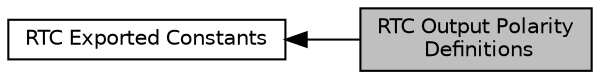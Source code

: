 digraph "RTC Output Polarity Definitions"
{
  edge [fontname="Helvetica",fontsize="10",labelfontname="Helvetica",labelfontsize="10"];
  node [fontname="Helvetica",fontsize="10",shape=box];
  rankdir=LR;
  Node1 [label="RTC Output Polarity\l Definitions",height=0.2,width=0.4,color="black", fillcolor="grey75", style="filled", fontcolor="black",tooltip=" "];
  Node2 [label="RTC Exported Constants",height=0.2,width=0.4,color="black", fillcolor="white", style="filled",URL="$group___r_t_c___exported___constants.html",tooltip=" "];
  Node2->Node1 [shape=plaintext, dir="back", style="solid"];
}

